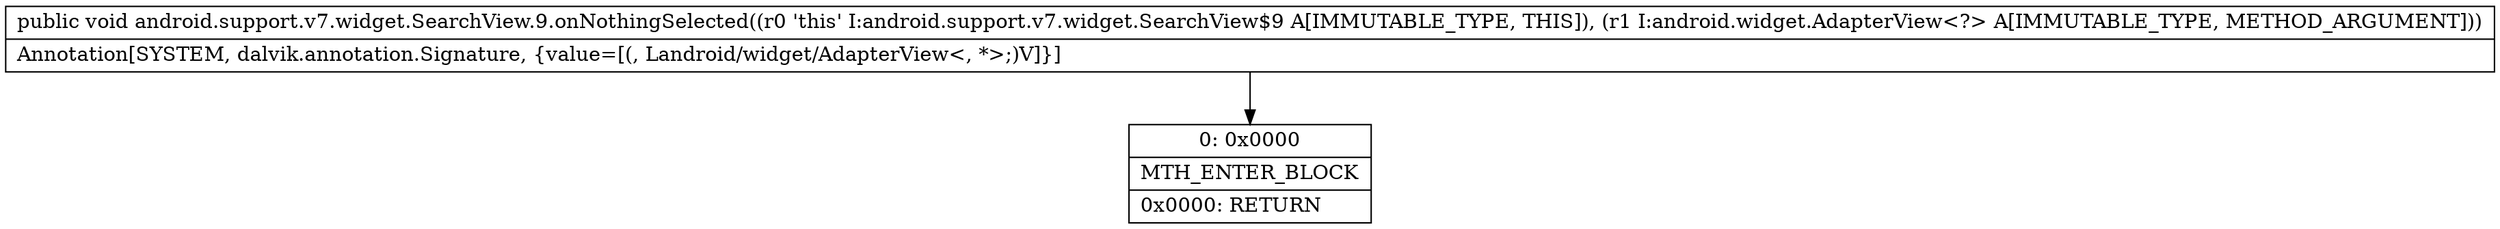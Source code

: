 digraph "CFG forandroid.support.v7.widget.SearchView.9.onNothingSelected(Landroid\/widget\/AdapterView;)V" {
Node_0 [shape=record,label="{0\:\ 0x0000|MTH_ENTER_BLOCK\l|0x0000: RETURN   \l}"];
MethodNode[shape=record,label="{public void android.support.v7.widget.SearchView.9.onNothingSelected((r0 'this' I:android.support.v7.widget.SearchView$9 A[IMMUTABLE_TYPE, THIS]), (r1 I:android.widget.AdapterView\<?\> A[IMMUTABLE_TYPE, METHOD_ARGUMENT]))  | Annotation[SYSTEM, dalvik.annotation.Signature, \{value=[(, Landroid\/widget\/AdapterView\<, *\>;)V]\}]\l}"];
MethodNode -> Node_0;
}

